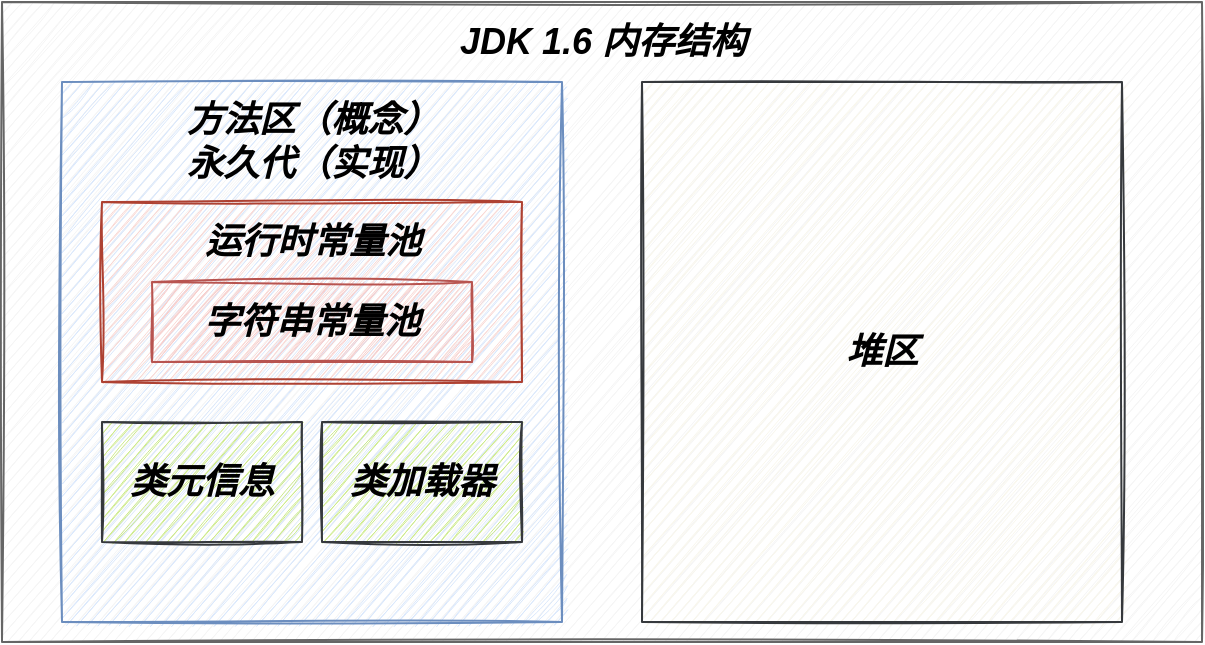 <mxfile version="19.0.2" type="github">
  <diagram id="BiWdn6pCWBrNX4G0EB6R" name="Page-1">
    <mxGraphModel dx="1422" dy="762" grid="1" gridSize="10" guides="1" tooltips="1" connect="1" arrows="1" fold="1" page="1" pageScale="1" pageWidth="2339" pageHeight="3300" math="0" shadow="0">
      <root>
        <mxCell id="0" />
        <mxCell id="1" parent="0" />
        <mxCell id="C3d5GvJ_J4JVkLSLOHPJ-1" value="" style="rounded=0;whiteSpace=wrap;html=1;fillColor=#f5f5f5;fontColor=#333333;strokeColor=#666666;sketch=1;" vertex="1" parent="1">
          <mxGeometry x="340" y="100" width="600" height="320" as="geometry" />
        </mxCell>
        <mxCell id="C3d5GvJ_J4JVkLSLOHPJ-2" value="&lt;font style=&quot;font-size: 18px;&quot;&gt;&lt;b&gt;&lt;i&gt;JDK 1.6 内存结构&lt;/i&gt;&lt;/b&gt;&lt;/font&gt;" style="text;html=1;align=center;verticalAlign=middle;resizable=0;points=[];autosize=1;strokeColor=none;fillColor=none;" vertex="1" parent="1">
          <mxGeometry x="560" y="110" width="160" height="20" as="geometry" />
        </mxCell>
        <mxCell id="C3d5GvJ_J4JVkLSLOHPJ-3" value="" style="rounded=0;whiteSpace=wrap;html=1;sketch=1;fontSize=18;fillColor=#dae8fc;strokeColor=#6c8ebf;" vertex="1" parent="1">
          <mxGeometry x="370" y="140" width="250" height="270" as="geometry" />
        </mxCell>
        <mxCell id="C3d5GvJ_J4JVkLSLOHPJ-4" value="&lt;font style=&quot;font-size: 18px;&quot;&gt;&lt;b&gt;&lt;i&gt;方法区（概念）&lt;br&gt;永久代（实现）&lt;br&gt;&lt;/i&gt;&lt;/b&gt;&lt;/font&gt;" style="text;html=1;align=center;verticalAlign=middle;resizable=0;points=[];autosize=1;strokeColor=none;fillColor=none;" vertex="1" parent="1">
          <mxGeometry x="425" y="150" width="140" height="40" as="geometry" />
        </mxCell>
        <mxCell id="C3d5GvJ_J4JVkLSLOHPJ-5" value="" style="rounded=0;whiteSpace=wrap;html=1;sketch=1;fontSize=18;fillColor=#fad9d5;strokeColor=#ae4132;" vertex="1" parent="1">
          <mxGeometry x="390" y="200" width="210" height="90" as="geometry" />
        </mxCell>
        <mxCell id="C3d5GvJ_J4JVkLSLOHPJ-6" value="&lt;font style=&quot;font-size: 18px;&quot;&gt;&lt;b&gt;&lt;i&gt;运行时常量池&lt;/i&gt;&lt;/b&gt;&lt;/font&gt;" style="text;html=1;align=center;verticalAlign=middle;resizable=0;points=[];autosize=1;strokeColor=none;fillColor=none;" vertex="1" parent="1">
          <mxGeometry x="435" y="210" width="120" height="20" as="geometry" />
        </mxCell>
        <mxCell id="C3d5GvJ_J4JVkLSLOHPJ-7" value="&lt;b&gt;&lt;i&gt;字符串常量池&lt;/i&gt;&lt;/b&gt;" style="rounded=0;whiteSpace=wrap;html=1;sketch=1;fontSize=18;fillColor=#f8cecc;strokeColor=#b85450;" vertex="1" parent="1">
          <mxGeometry x="415" y="240" width="160" height="40" as="geometry" />
        </mxCell>
        <mxCell id="C3d5GvJ_J4JVkLSLOHPJ-8" value="&lt;b&gt;&lt;i&gt;类元信息&lt;/i&gt;&lt;/b&gt;" style="rounded=0;whiteSpace=wrap;html=1;sketch=1;fontSize=18;fillColor=#cdeb8b;strokeColor=#36393d;" vertex="1" parent="1">
          <mxGeometry x="390" y="310" width="100" height="60" as="geometry" />
        </mxCell>
        <mxCell id="C3d5GvJ_J4JVkLSLOHPJ-9" value="&lt;b&gt;&lt;i&gt;类加载器&lt;/i&gt;&lt;/b&gt;" style="rounded=0;whiteSpace=wrap;html=1;sketch=1;fontSize=18;fillColor=#cdeb8b;strokeColor=#36393d;" vertex="1" parent="1">
          <mxGeometry x="500" y="310" width="100" height="60" as="geometry" />
        </mxCell>
        <mxCell id="C3d5GvJ_J4JVkLSLOHPJ-11" value="&lt;b&gt;&lt;i&gt;堆区&lt;/i&gt;&lt;/b&gt;" style="rounded=0;whiteSpace=wrap;html=1;sketch=1;fontSize=18;fillColor=#f9f7ed;strokeColor=#36393d;" vertex="1" parent="1">
          <mxGeometry x="660" y="140" width="240" height="270" as="geometry" />
        </mxCell>
      </root>
    </mxGraphModel>
  </diagram>
</mxfile>

